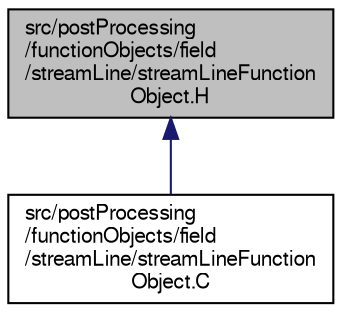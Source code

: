 digraph "src/postProcessing/functionObjects/field/streamLine/streamLineFunctionObject.H"
{
  bgcolor="transparent";
  edge [fontname="FreeSans",fontsize="10",labelfontname="FreeSans",labelfontsize="10"];
  node [fontname="FreeSans",fontsize="10",shape=record];
  Node265 [label="src/postProcessing\l/functionObjects/field\l/streamLine/streamLineFunction\lObject.H",height=0.2,width=0.4,color="black", fillcolor="grey75", style="filled", fontcolor="black"];
  Node265 -> Node266 [dir="back",color="midnightblue",fontsize="10",style="solid",fontname="FreeSans"];
  Node266 [label="src/postProcessing\l/functionObjects/field\l/streamLine/streamLineFunction\lObject.C",height=0.2,width=0.4,color="black",URL="$a13424.html"];
}
